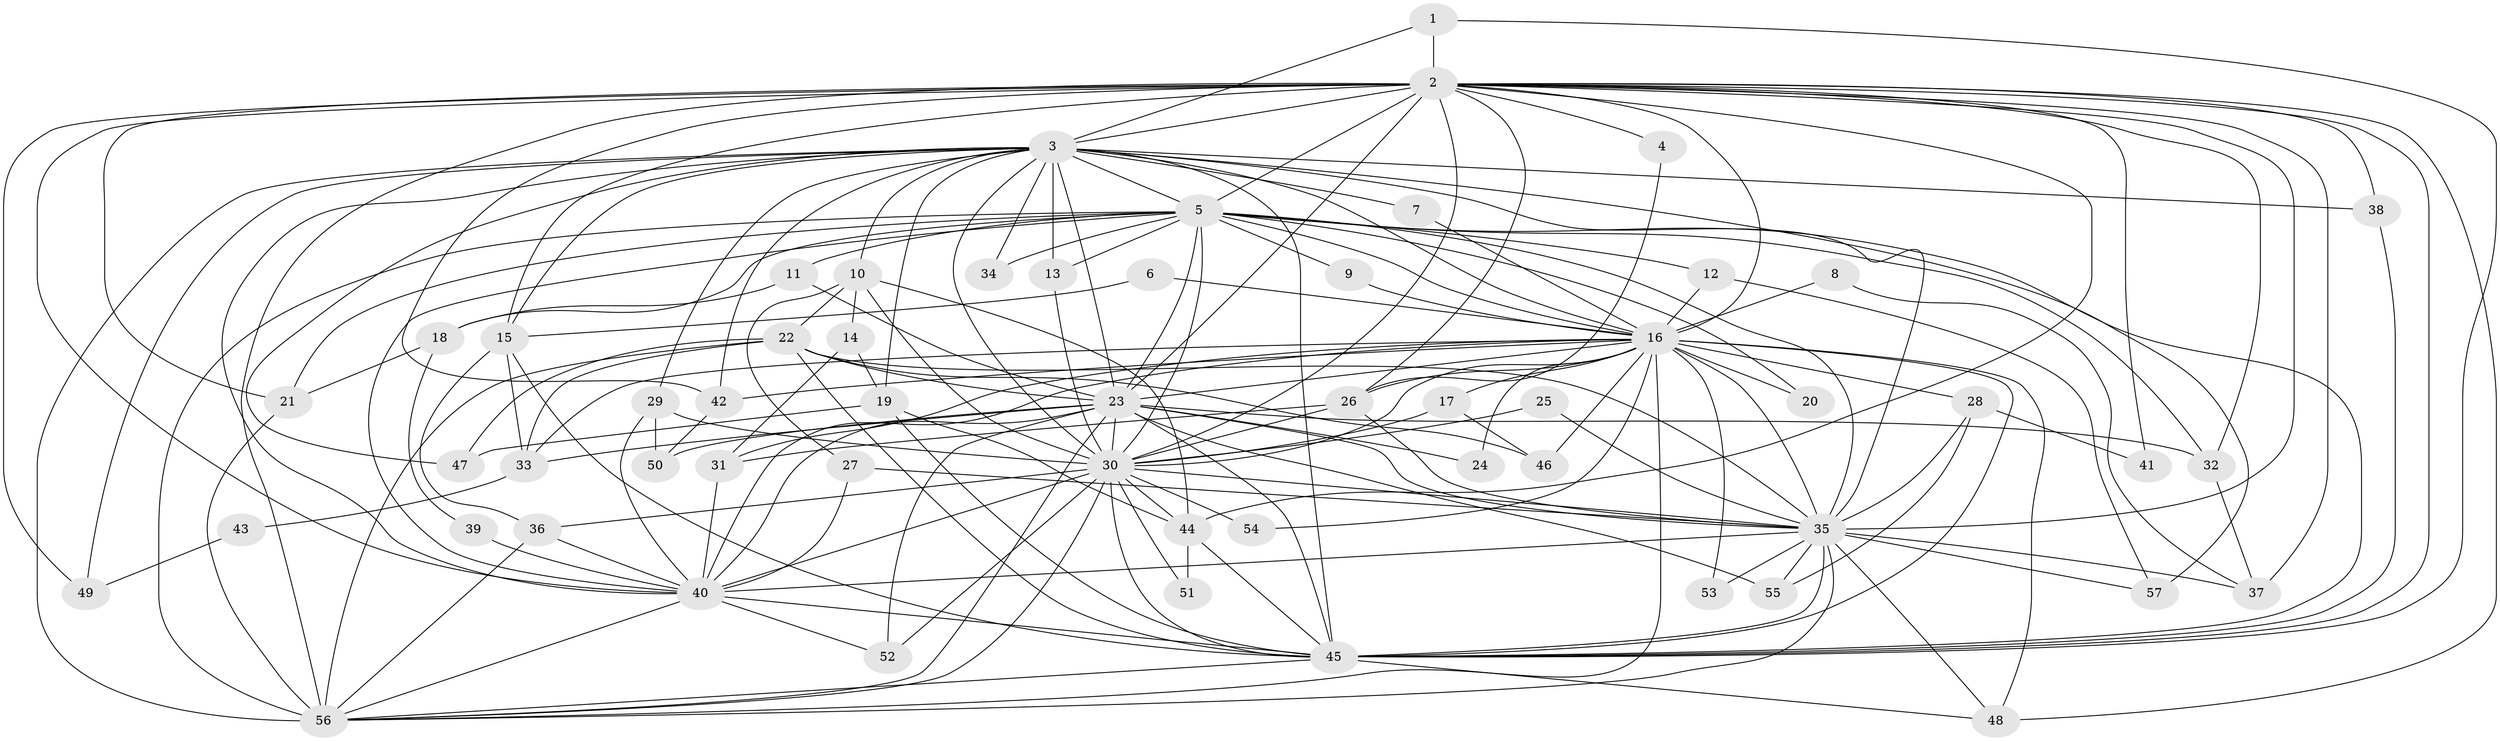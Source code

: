 // original degree distribution, {20: 0.008849557522123894, 19: 0.008849557522123894, 23: 0.008849557522123894, 22: 0.008849557522123894, 29: 0.008849557522123894, 17: 0.017699115044247787, 21: 0.008849557522123894, 25: 0.008849557522123894, 31: 0.008849557522123894, 3: 0.20353982300884957, 2: 0.5486725663716814, 6: 0.017699115044247787, 8: 0.008849557522123894, 4: 0.08849557522123894, 5: 0.04424778761061947}
// Generated by graph-tools (version 1.1) at 2025/36/03/04/25 23:36:38]
// undirected, 57 vertices, 172 edges
graph export_dot {
  node [color=gray90,style=filled];
  1;
  2;
  3;
  4;
  5;
  6;
  7;
  8;
  9;
  10;
  11;
  12;
  13;
  14;
  15;
  16;
  17;
  18;
  19;
  20;
  21;
  22;
  23;
  24;
  25;
  26;
  27;
  28;
  29;
  30;
  31;
  32;
  33;
  34;
  35;
  36;
  37;
  38;
  39;
  40;
  41;
  42;
  43;
  44;
  45;
  46;
  47;
  48;
  49;
  50;
  51;
  52;
  53;
  54;
  55;
  56;
  57;
  1 -- 2 [weight=1.0];
  1 -- 3 [weight=1.0];
  1 -- 45 [weight=1.0];
  2 -- 3 [weight=1.0];
  2 -- 4 [weight=1.0];
  2 -- 5 [weight=2.0];
  2 -- 15 [weight=1.0];
  2 -- 16 [weight=2.0];
  2 -- 21 [weight=1.0];
  2 -- 23 [weight=2.0];
  2 -- 26 [weight=1.0];
  2 -- 30 [weight=1.0];
  2 -- 32 [weight=1.0];
  2 -- 35 [weight=2.0];
  2 -- 37 [weight=1.0];
  2 -- 38 [weight=1.0];
  2 -- 40 [weight=2.0];
  2 -- 41 [weight=1.0];
  2 -- 42 [weight=1.0];
  2 -- 44 [weight=1.0];
  2 -- 45 [weight=1.0];
  2 -- 48 [weight=1.0];
  2 -- 49 [weight=2.0];
  2 -- 56 [weight=2.0];
  3 -- 5 [weight=1.0];
  3 -- 7 [weight=1.0];
  3 -- 10 [weight=1.0];
  3 -- 13 [weight=1.0];
  3 -- 15 [weight=1.0];
  3 -- 16 [weight=1.0];
  3 -- 19 [weight=1.0];
  3 -- 23 [weight=1.0];
  3 -- 29 [weight=1.0];
  3 -- 30 [weight=1.0];
  3 -- 34 [weight=1.0];
  3 -- 35 [weight=1.0];
  3 -- 38 [weight=1.0];
  3 -- 40 [weight=1.0];
  3 -- 42 [weight=1.0];
  3 -- 45 [weight=2.0];
  3 -- 47 [weight=1.0];
  3 -- 49 [weight=1.0];
  3 -- 56 [weight=2.0];
  3 -- 57 [weight=2.0];
  4 -- 26 [weight=1.0];
  5 -- 9 [weight=1.0];
  5 -- 11 [weight=1.0];
  5 -- 12 [weight=1.0];
  5 -- 13 [weight=1.0];
  5 -- 16 [weight=1.0];
  5 -- 18 [weight=1.0];
  5 -- 20 [weight=1.0];
  5 -- 21 [weight=1.0];
  5 -- 23 [weight=1.0];
  5 -- 30 [weight=1.0];
  5 -- 32 [weight=1.0];
  5 -- 34 [weight=1.0];
  5 -- 35 [weight=1.0];
  5 -- 40 [weight=1.0];
  5 -- 45 [weight=1.0];
  5 -- 56 [weight=3.0];
  6 -- 15 [weight=1.0];
  6 -- 16 [weight=1.0];
  7 -- 16 [weight=1.0];
  8 -- 16 [weight=1.0];
  8 -- 37 [weight=1.0];
  9 -- 16 [weight=1.0];
  10 -- 14 [weight=1.0];
  10 -- 22 [weight=1.0];
  10 -- 27 [weight=1.0];
  10 -- 30 [weight=1.0];
  10 -- 44 [weight=1.0];
  11 -- 18 [weight=1.0];
  11 -- 23 [weight=1.0];
  12 -- 16 [weight=1.0];
  12 -- 57 [weight=1.0];
  13 -- 30 [weight=1.0];
  14 -- 19 [weight=1.0];
  14 -- 31 [weight=1.0];
  15 -- 33 [weight=1.0];
  15 -- 36 [weight=1.0];
  15 -- 45 [weight=1.0];
  16 -- 17 [weight=1.0];
  16 -- 20 [weight=1.0];
  16 -- 23 [weight=1.0];
  16 -- 24 [weight=1.0];
  16 -- 26 [weight=1.0];
  16 -- 28 [weight=2.0];
  16 -- 30 [weight=1.0];
  16 -- 31 [weight=1.0];
  16 -- 33 [weight=1.0];
  16 -- 35 [weight=1.0];
  16 -- 40 [weight=1.0];
  16 -- 42 [weight=1.0];
  16 -- 45 [weight=1.0];
  16 -- 46 [weight=1.0];
  16 -- 48 [weight=1.0];
  16 -- 53 [weight=3.0];
  16 -- 54 [weight=1.0];
  16 -- 56 [weight=1.0];
  17 -- 30 [weight=1.0];
  17 -- 46 [weight=1.0];
  18 -- 21 [weight=1.0];
  18 -- 39 [weight=1.0];
  19 -- 44 [weight=1.0];
  19 -- 45 [weight=1.0];
  19 -- 47 [weight=1.0];
  21 -- 56 [weight=1.0];
  22 -- 23 [weight=1.0];
  22 -- 33 [weight=1.0];
  22 -- 35 [weight=1.0];
  22 -- 45 [weight=1.0];
  22 -- 46 [weight=1.0];
  22 -- 47 [weight=1.0];
  22 -- 56 [weight=1.0];
  23 -- 24 [weight=1.0];
  23 -- 30 [weight=2.0];
  23 -- 32 [weight=1.0];
  23 -- 33 [weight=1.0];
  23 -- 35 [weight=1.0];
  23 -- 40 [weight=1.0];
  23 -- 45 [weight=1.0];
  23 -- 50 [weight=1.0];
  23 -- 52 [weight=1.0];
  23 -- 55 [weight=1.0];
  23 -- 56 [weight=1.0];
  25 -- 30 [weight=1.0];
  25 -- 35 [weight=1.0];
  26 -- 30 [weight=1.0];
  26 -- 31 [weight=1.0];
  26 -- 35 [weight=2.0];
  27 -- 35 [weight=1.0];
  27 -- 40 [weight=1.0];
  28 -- 35 [weight=1.0];
  28 -- 41 [weight=1.0];
  28 -- 55 [weight=1.0];
  29 -- 30 [weight=1.0];
  29 -- 40 [weight=1.0];
  29 -- 50 [weight=1.0];
  30 -- 35 [weight=1.0];
  30 -- 36 [weight=1.0];
  30 -- 40 [weight=2.0];
  30 -- 44 [weight=1.0];
  30 -- 45 [weight=1.0];
  30 -- 51 [weight=1.0];
  30 -- 52 [weight=1.0];
  30 -- 54 [weight=1.0];
  30 -- 56 [weight=1.0];
  31 -- 40 [weight=1.0];
  32 -- 37 [weight=1.0];
  33 -- 43 [weight=1.0];
  35 -- 37 [weight=1.0];
  35 -- 40 [weight=1.0];
  35 -- 45 [weight=2.0];
  35 -- 48 [weight=1.0];
  35 -- 53 [weight=1.0];
  35 -- 55 [weight=1.0];
  35 -- 56 [weight=2.0];
  35 -- 57 [weight=1.0];
  36 -- 40 [weight=1.0];
  36 -- 56 [weight=1.0];
  38 -- 45 [weight=1.0];
  39 -- 40 [weight=1.0];
  40 -- 45 [weight=1.0];
  40 -- 52 [weight=1.0];
  40 -- 56 [weight=1.0];
  42 -- 50 [weight=1.0];
  43 -- 49 [weight=1.0];
  44 -- 45 [weight=2.0];
  44 -- 51 [weight=1.0];
  45 -- 48 [weight=1.0];
  45 -- 56 [weight=1.0];
}
